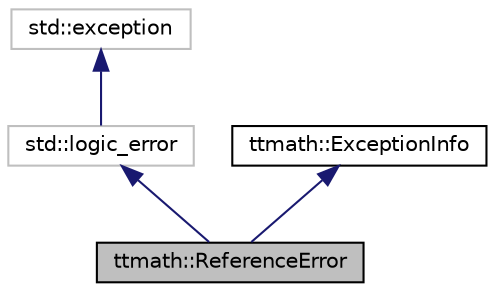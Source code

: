 digraph "ttmath::ReferenceError"
{
 // LATEX_PDF_SIZE
  edge [fontname="Helvetica",fontsize="10",labelfontname="Helvetica",labelfontsize="10"];
  node [fontname="Helvetica",fontsize="10",shape=record];
  Node4 [label="ttmath::ReferenceError",height=0.2,width=0.4,color="black", fillcolor="grey75", style="filled", fontcolor="black",tooltip=" "];
  Node5 -> Node4 [dir="back",color="midnightblue",fontsize="10",style="solid",fontname="Helvetica"];
  Node5 [label="std::logic_error",height=0.2,width=0.4,color="grey75", fillcolor="white", style="filled",tooltip="STL class."];
  Node6 -> Node5 [dir="back",color="midnightblue",fontsize="10",style="solid",fontname="Helvetica"];
  Node6 [label="std::exception",height=0.2,width=0.4,color="grey75", fillcolor="white", style="filled",tooltip="STL class."];
  Node7 -> Node4 [dir="back",color="midnightblue",fontsize="10",style="solid",fontname="Helvetica"];
  Node7 [label="ttmath::ExceptionInfo",height=0.2,width=0.4,color="black", fillcolor="white", style="filled",URL="$classttmath_1_1_exception_info.html",tooltip=" "];
}

